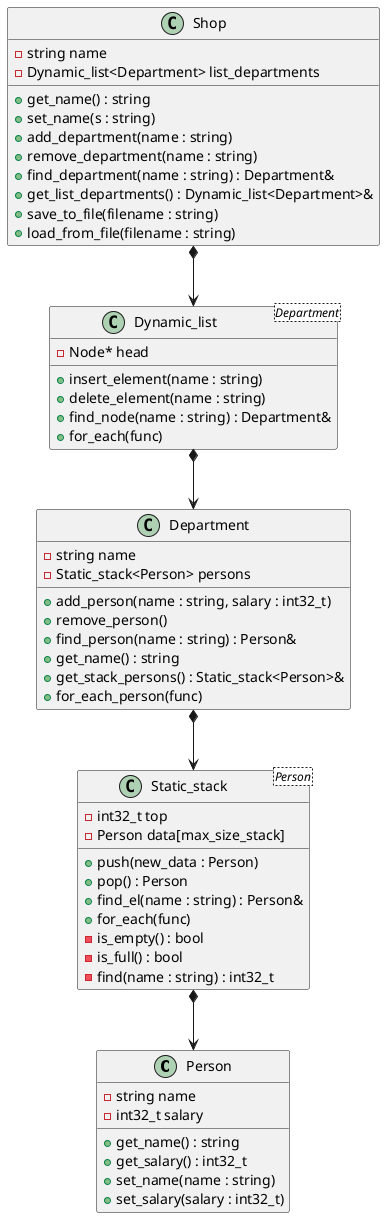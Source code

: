 @startuml
' Определяем классы
class Person {
  -string name
  -int32_t salary
  +get_name() : string
  +get_salary() : int32_t
  +set_name(name : string)
  +set_salary(salary : int32_t)
}

class "Static_stack<Person>" as StaticStackPerson {
  -int32_t top
  -Person data[max_size_stack]
  +push(new_data : Person)
  +pop() : Person
  +find_el(name : string) : Person&
  +for_each(func)
  -is_empty() : bool
  -is_full() : bool
  -find(name : string) : int32_t
}

class Department {
  -string name
  -Static_stack<Person> persons
  +add_person(name : string, salary : int32_t)
  +remove_person()
  +find_person(name : string) : Person&
  +get_name() : string
  +get_stack_persons() : Static_stack<Person>&
  +for_each_person(func)
}

class "Dynamic_list<Department>" as DynamicListDepartment {
  -Node* head
  +insert_element(name : string)
  +delete_element(name : string)
  +find_node(name : string) : Department&
  +for_each(func)
}

class Shop {
  -string name
  -Dynamic_list<Department> list_departments
  +get_name() : string
  +set_name(s : string)
  +add_department(name : string)
  +remove_department(name : string)
  +find_department(name : string) : Department&
  +get_list_departments() : Dynamic_list<Department>&
  +save_to_file(filename : string)
  +load_from_file(filename : string)
}

' Определяем отношения
Shop *--> DynamicListDepartment
Department *--> StaticStackPerson
StaticStackPerson *--> Person
DynamicListDepartment *--> Department

@enduml